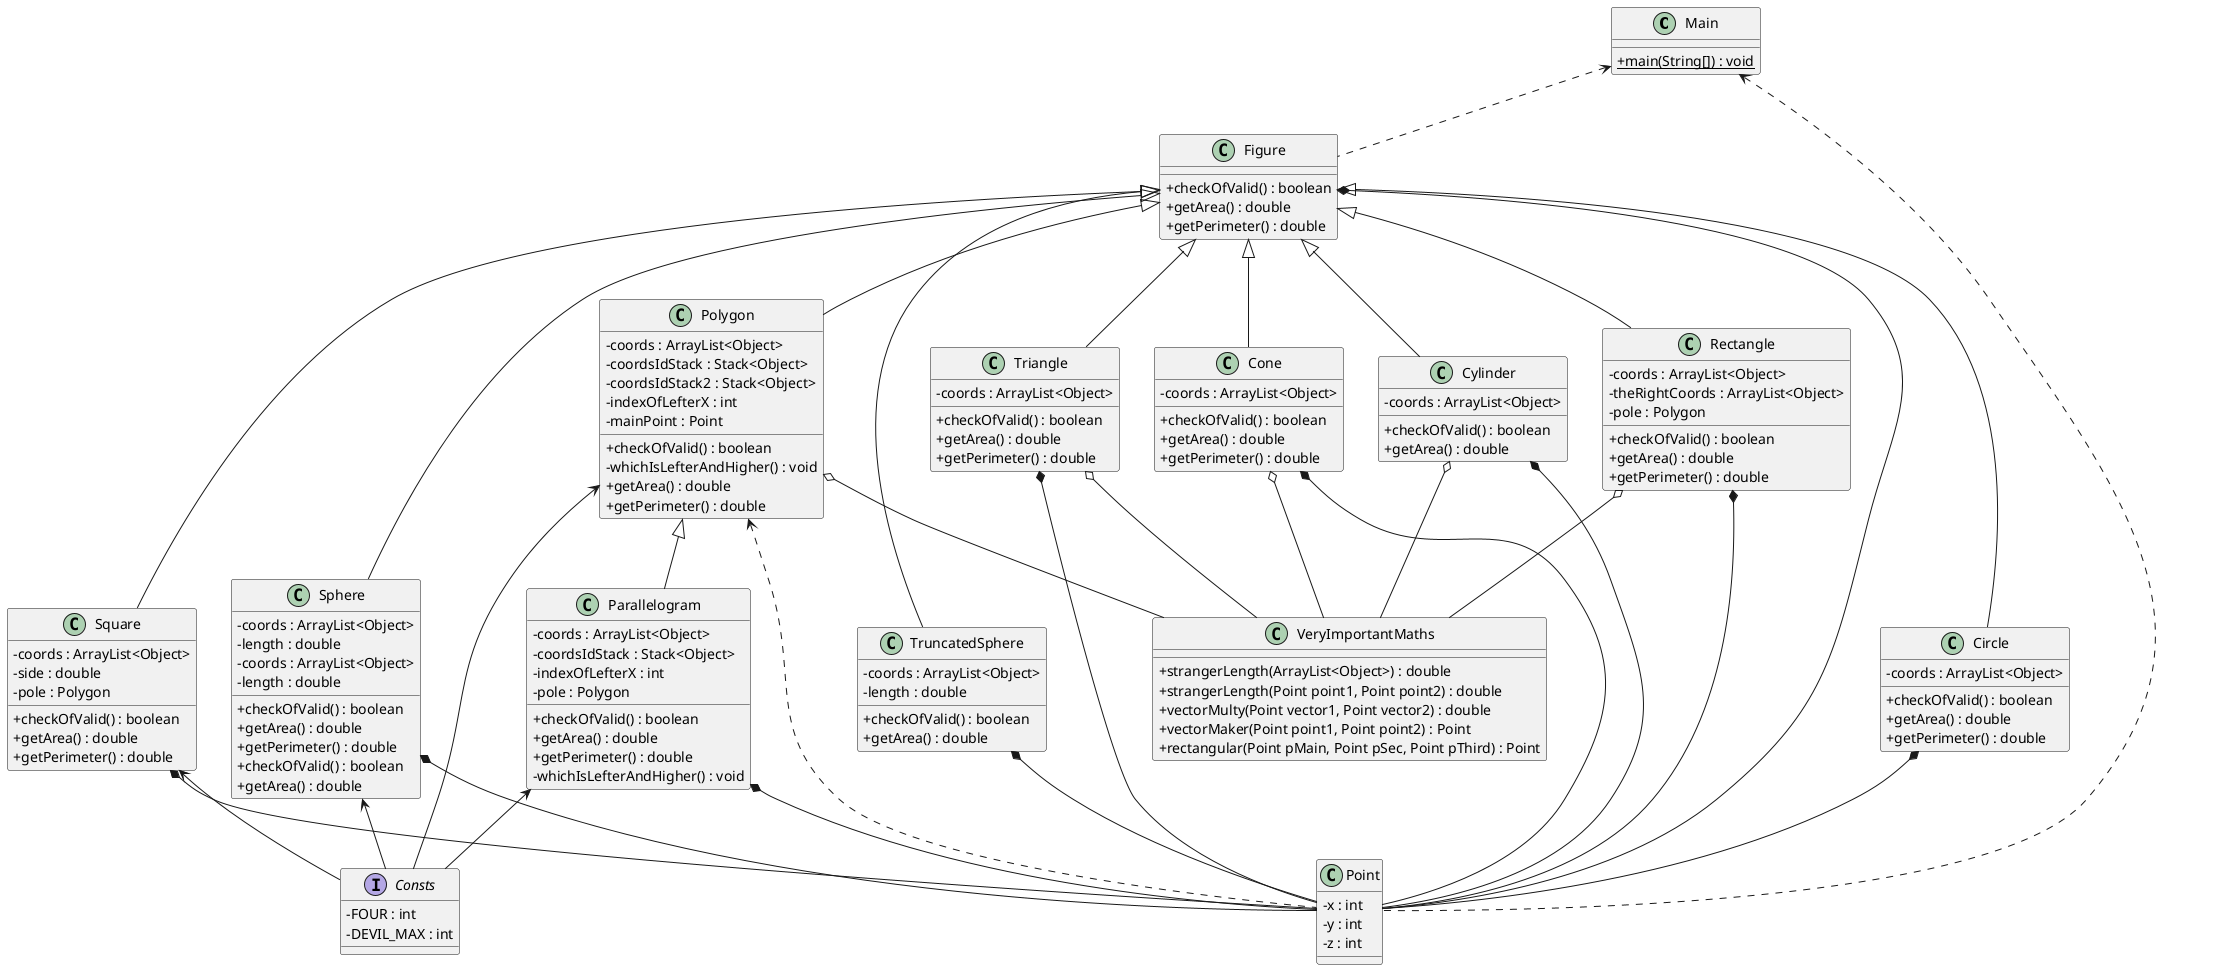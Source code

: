 @startuml
skinparam classAttributeIconSize 0

Main : + {static} main(String[]) : void

Figure : + checkOfValid() : boolean
Figure : + getArea() : double
Figure : + getPerimeter() : double

class Circle {
    - coords : ArrayList<Object>
    + checkOfValid() : boolean
    + getArea() : double
    + getPerimeter() : double
}

class Sphere {
    - coords : ArrayList<Object>
    - length : double
    + checkOfValid() : boolean
    + getArea() : double
    + getPerimeter() : double
}

class Cone {
    - coords : ArrayList<Object>
    + checkOfValid() : boolean
    + getArea() : double
    + getPerimeter() : double
}

class Cylinder {
    - coords : ArrayList<Object>
    + checkOfValid() : boolean
    + getArea() : double
}

class Parallelogram {
    - coords : ArrayList<Object>
    - coordsIdStack : Stack<Object>
    - indexOfLefterX : int
    - pole : Polygon
    + checkOfValid() : boolean
    + getArea() : double
    + getPerimeter() : double
    - whichIsLefterAndHigher() : void
}

class Polygon {
    - coords : ArrayList<Object>
    - coordsIdStack : Stack<Object>
    - coordsIdStack2 : Stack<Object>
    - indexOfLefterX : int
    - mainPoint : Point
     + checkOfValid() : boolean
    - whichIsLefterAndHigher() : void
     + getArea() : double
     + getPerimeter() : double
}

class Rectangle {
    - coords : ArrayList<Object>
    - theRightCoords : ArrayList<Object>
    - pole : Polygon
    + checkOfValid() : boolean
    + getArea() : double
    + getPerimeter() : double
}

class Sphere {
    - coords : ArrayList<Object>
    - length : double
    + checkOfValid() : boolean
    + getArea() : double
}

class Square {
    - coords : ArrayList<Object>
    - side : double
    - pole : Polygon
    + checkOfValid() : boolean
    + getArea() : double
    + getPerimeter() : double
}

class Triangle {
    - coords : ArrayList<Object>
    + checkOfValid() : boolean
    + getArea() : double
    + getPerimeter() : double
}

class TruncatedSphere {
    - coords : ArrayList<Object>
    - length : double
    + checkOfValid() : boolean
    + getArea() : double
}

interface Consts {
    - FOUR : int
    - DEVIL_MAX : int
}

class VeryImportantMaths {
    + strangerLength(ArrayList<Object>) : double
    + strangerLength(Point point1, Point point2) : double
    + vectorMulty(Point vector1, Point vector2) : double
    + vectorMaker(Point point1, Point point2) : Point
    + rectangular(Point pMain, Point pSec, Point pThird) : Point
}

class Point {
    - x : int
    - y : int
    - z : int
}

Main <.. Figure
Main <.. Point

Figure <|-- Circle
Figure <|-- Cone
Figure <|-- Cylinder
Figure <|-- Polygon
Figure <|-- Rectangle
Figure <|-- Sphere
Figure <|-- Square
Figure <|-- Triangle
Figure <|-- TruncatedSphere

Polygon <|-- Parallelogram

Figure *-- Point
Circle *-- Point
Cone *-- Point
Cylinder *-- Point
Parallelogram *-- Point
Polygon <.. Point
Rectangle *-- Point
Sphere *-- Point
Square *-- Point
Triangle *-- Point
TruncatedSphere *-- Point

Parallelogram <-- Consts
Polygon <-- Consts
Sphere <-- Consts
Square <-- Consts

Polygon o-- VeryImportantMaths
Triangle o-- VeryImportantMaths
Cone o-- VeryImportantMaths
Cylinder o-- VeryImportantMaths
Rectangle o-- VeryImportantMaths

@enduml
